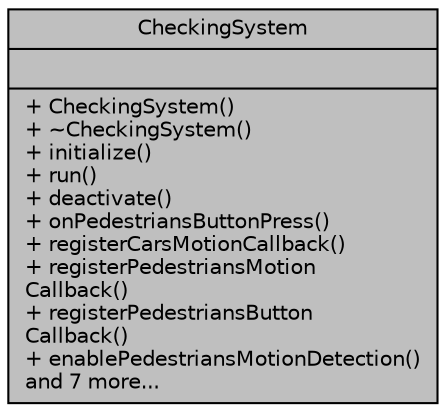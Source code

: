 digraph "CheckingSystem"
{
 // LATEX_PDF_SIZE
  edge [fontname="Helvetica",fontsize="10",labelfontname="Helvetica",labelfontsize="10"];
  node [fontname="Helvetica",fontsize="10",shape=record];
  Node1 [label="{CheckingSystem\n||+ CheckingSystem()\l+ ~CheckingSystem()\l+ initialize()\l+ run()\l+ deactivate()\l+ onPedestriansButtonPress()\l+ registerCarsMotionCallback()\l+ registerPedestriansMotion\lCallback()\l+ registerPedestriansButton\lCallback()\l+ enablePedestriansMotionDetection()\land 7 more...\l}",height=0.2,width=0.4,color="black", fillcolor="grey75", style="filled", fontcolor="black",tooltip="Manages and operates the monitoring system for both pedestrian and vehicle detection."];
}

